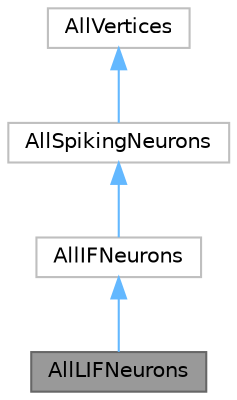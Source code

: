 digraph "AllLIFNeurons"
{
 // LATEX_PDF_SIZE
  bgcolor="transparent";
  edge [fontname=Helvetica,fontsize=10,labelfontname=Helvetica,labelfontsize=10];
  node [fontname=Helvetica,fontsize=10,shape=box,height=0.2,width=0.4];
  Node1 [id="Node000001",label="AllLIFNeurons",height=0.2,width=0.4,color="gray40", fillcolor="grey60", style="filled", fontcolor="black",tooltip=" "];
  Node2 -> Node1 [id="edge1_Node000001_Node000002",dir="back",color="steelblue1",style="solid",tooltip=" "];
  Node2 [id="Node000002",label="AllIFNeurons",height=0.2,width=0.4,color="grey75", fillcolor="white", style="filled",URL="$class_all_i_f_neurons.html",tooltip=" "];
  Node3 -> Node2 [id="edge2_Node000002_Node000003",dir="back",color="steelblue1",style="solid",tooltip=" "];
  Node3 [id="Node000003",label="AllSpikingNeurons",height=0.2,width=0.4,color="grey75", fillcolor="white", style="filled",URL="$class_all_spiking_neurons.html",tooltip=" "];
  Node4 -> Node3 [id="edge3_Node000003_Node000004",dir="back",color="steelblue1",style="solid",tooltip=" "];
  Node4 [id="Node000004",label="AllVertices",height=0.2,width=0.4,color="grey75", fillcolor="white", style="filled",URL="$class_all_vertices.html",tooltip=" "];
}
